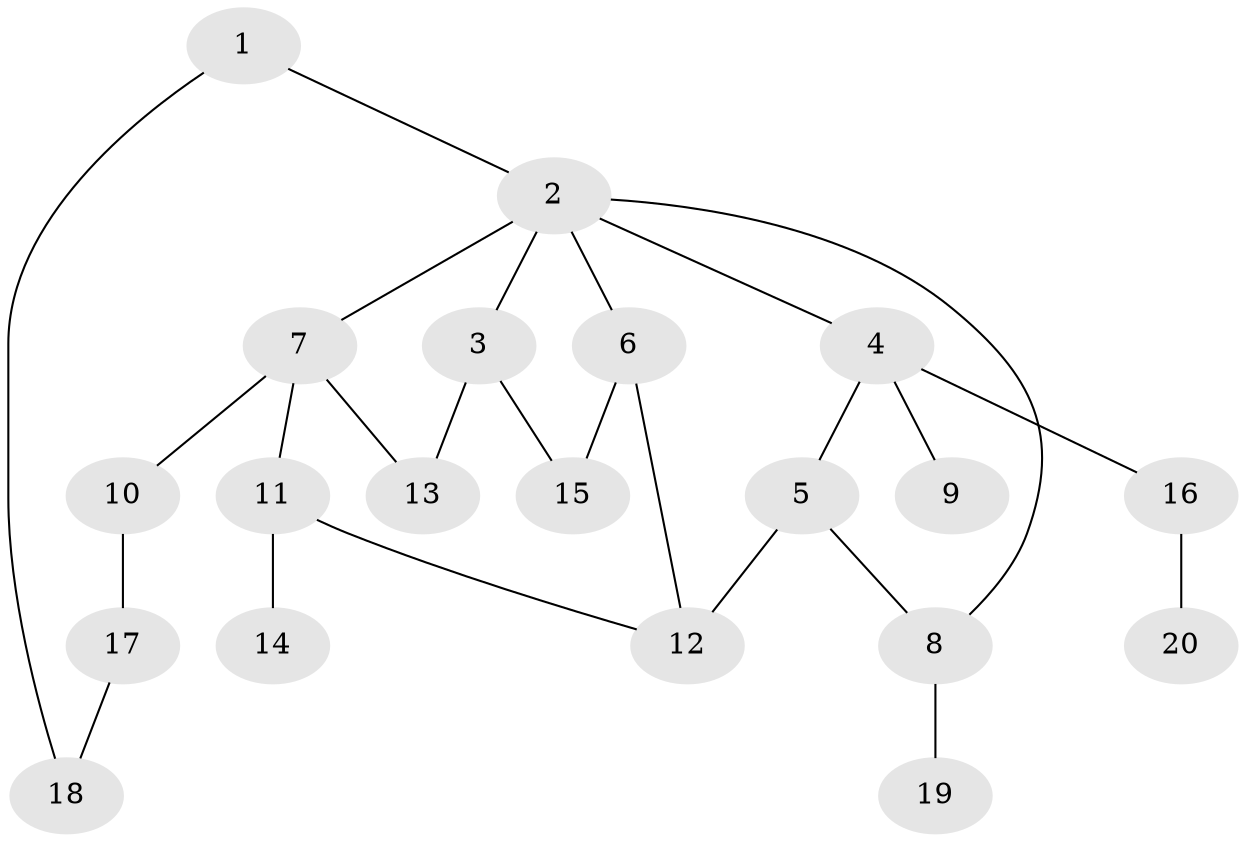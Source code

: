 // Generated by graph-tools (version 1.1) at 2025/46/02/15/25 05:46:28]
// undirected, 20 vertices, 25 edges
graph export_dot {
graph [start="1"]
  node [color=gray90,style=filled];
  1;
  2;
  3;
  4;
  5;
  6;
  7;
  8;
  9;
  10;
  11;
  12;
  13;
  14;
  15;
  16;
  17;
  18;
  19;
  20;
  1 -- 2;
  1 -- 18;
  2 -- 3;
  2 -- 4;
  2 -- 6;
  2 -- 7;
  2 -- 8;
  3 -- 13;
  3 -- 15;
  4 -- 5;
  4 -- 9;
  4 -- 16;
  5 -- 12;
  5 -- 8;
  6 -- 15;
  6 -- 12;
  7 -- 10;
  7 -- 11;
  7 -- 13;
  8 -- 19;
  10 -- 17;
  11 -- 12;
  11 -- 14;
  16 -- 20;
  17 -- 18;
}
